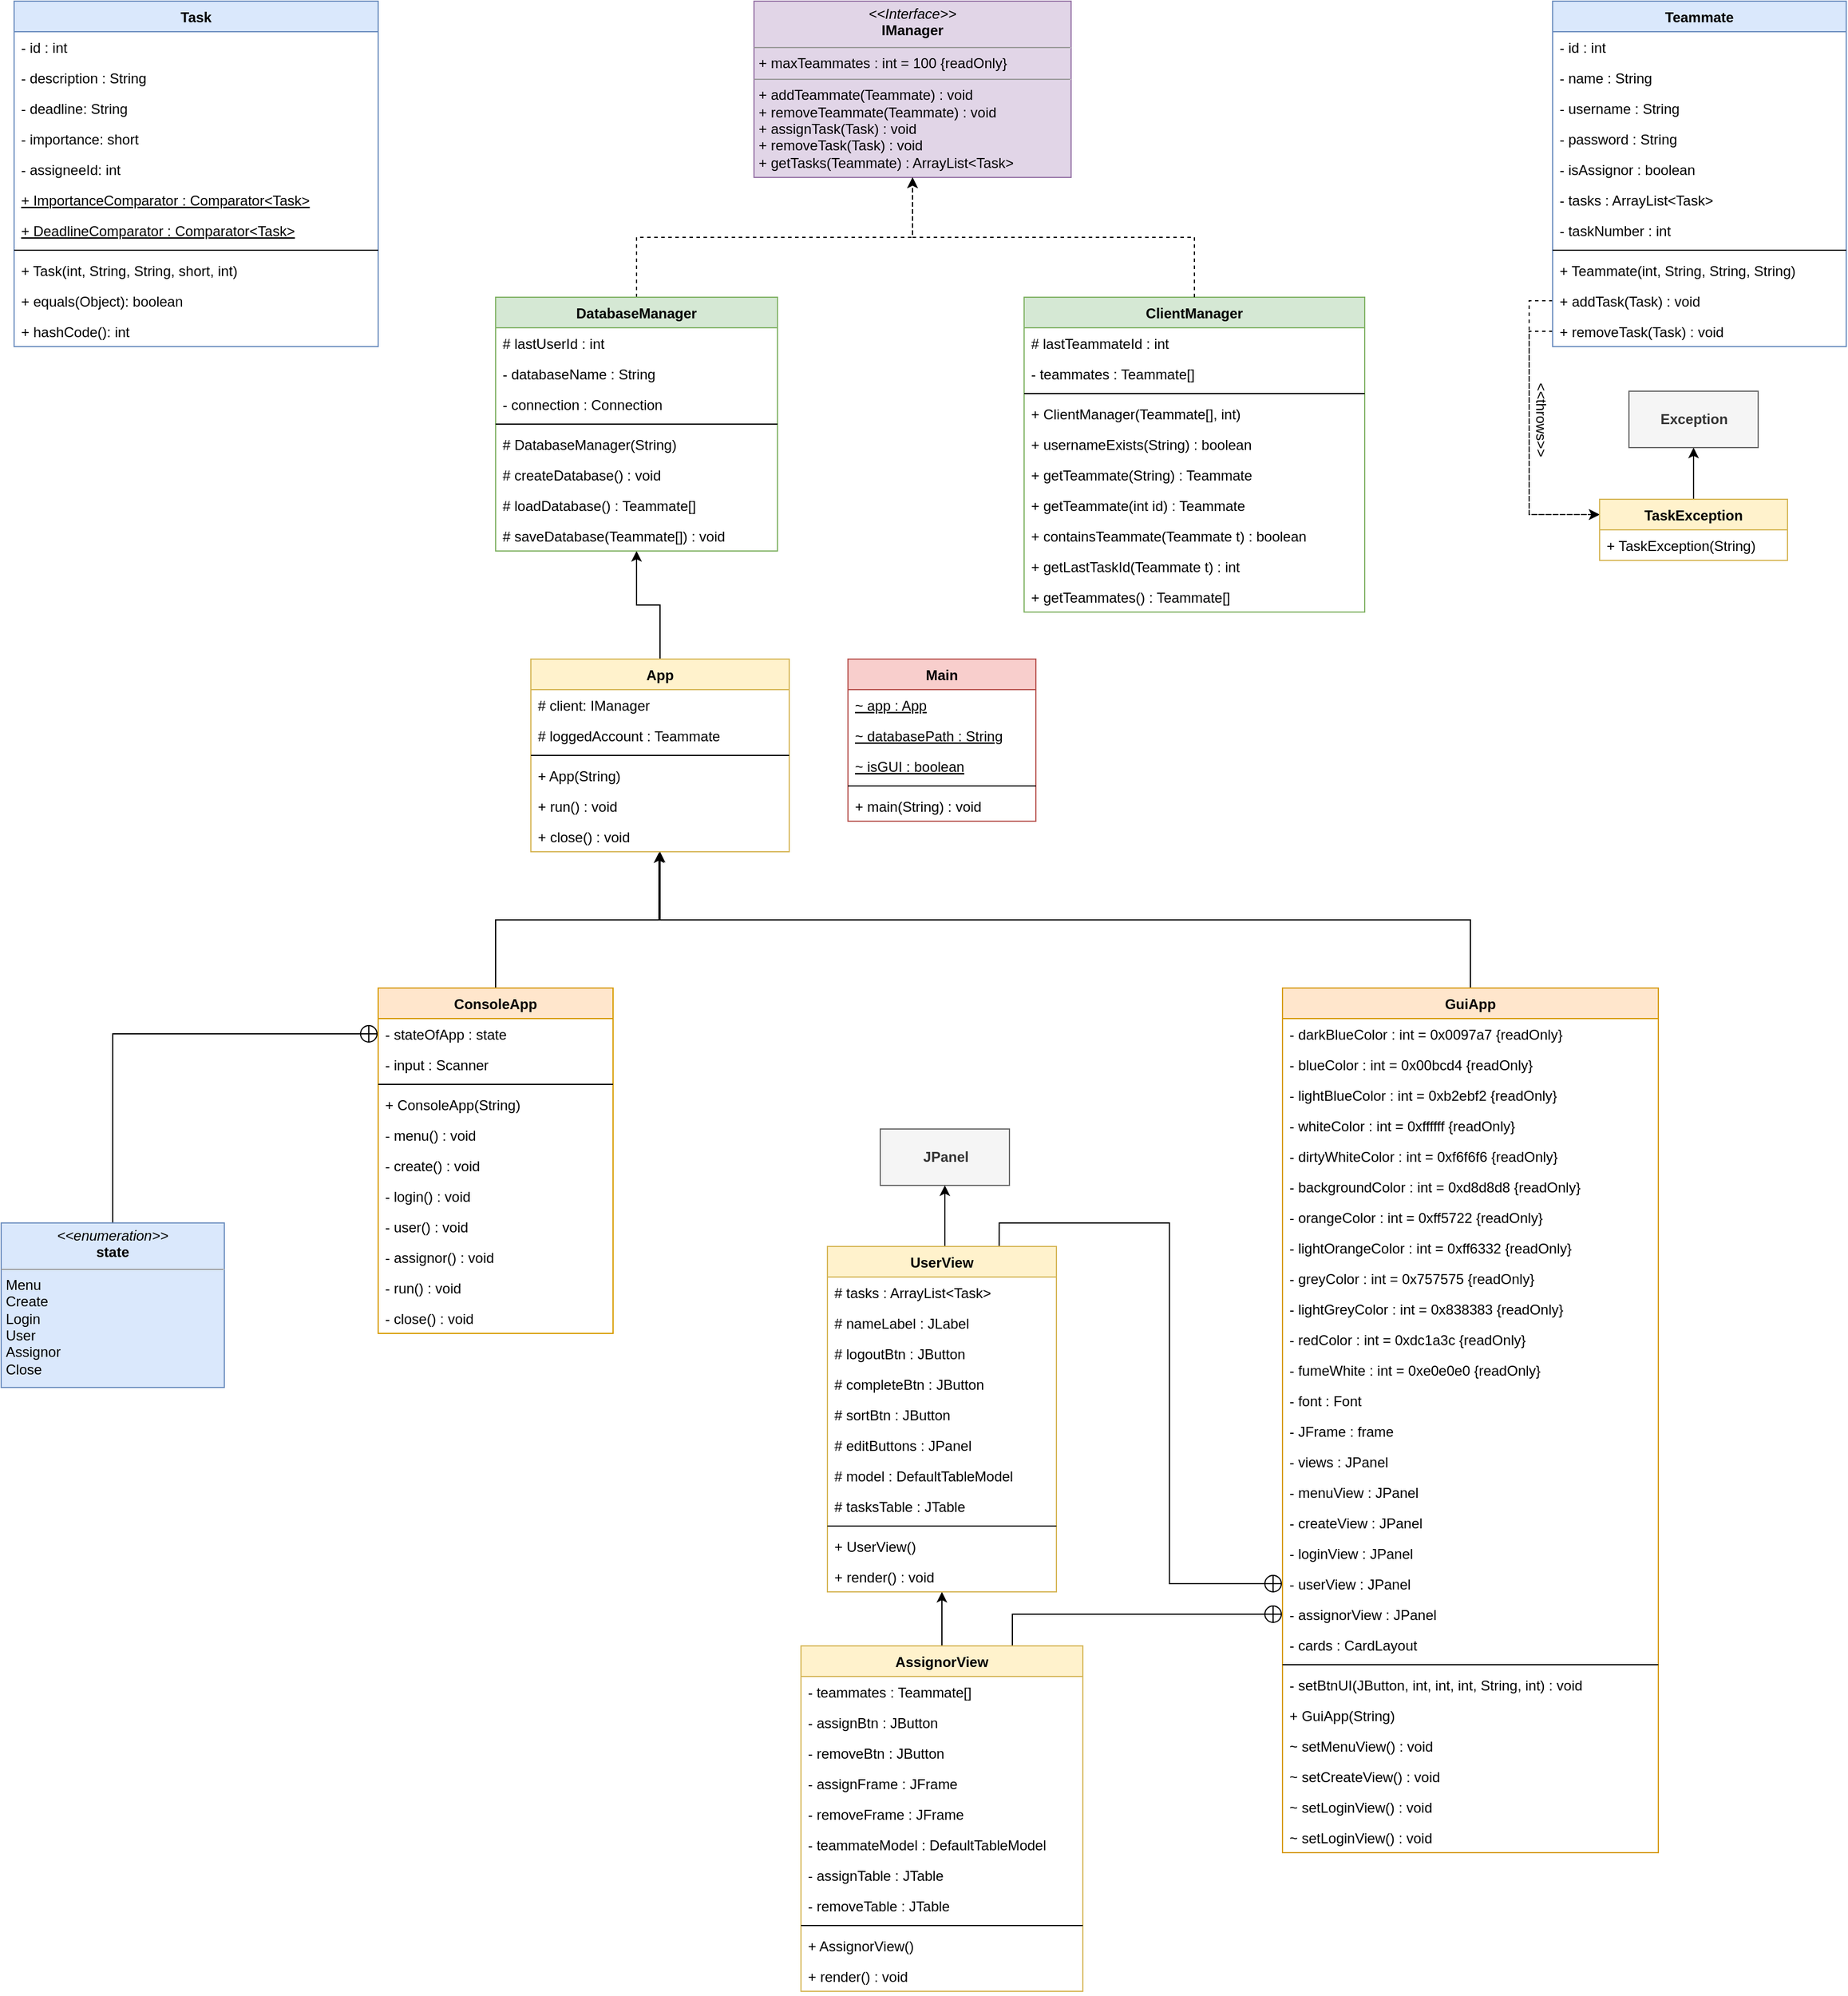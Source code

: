 <mxfile version="12.9.9" type="device"><diagram id="2FwTPaYpA3Mw_fSEQ06C" name="Page-1"><mxGraphModel dx="2031" dy="1213" grid="1" gridSize="10" guides="1" tooltips="1" connect="1" arrows="1" fold="1" page="1" pageScale="1" pageWidth="850" pageHeight="1100" math="0" shadow="0"><root><mxCell id="0"/><mxCell id="1" parent="0"/><mxCell id="dcIXRGa_Nee-SRkDiYwL-48" value="&lt;b&gt;Exception&lt;/b&gt;" style="html=1;fillColor=#f5f5f5;strokeColor=#666666;fontColor=#333333;" vertex="1" parent="1"><mxGeometry x="1425" y="372" width="110" height="48" as="geometry"/></mxCell><mxCell id="dcIXRGa_Nee-SRkDiYwL-108" style="edgeStyle=orthogonalEdgeStyle;rounded=0;orthogonalLoop=1;jettySize=auto;html=1;entryX=0.5;entryY=1;entryDx=0;entryDy=0;" edge="1" parent="1" source="dcIXRGa_Nee-SRkDiYwL-40" target="dcIXRGa_Nee-SRkDiYwL-48"><mxGeometry relative="1" as="geometry"/></mxCell><mxCell id="dcIXRGa_Nee-SRkDiYwL-52" style="edgeStyle=orthogonalEdgeStyle;rounded=0;orthogonalLoop=1;jettySize=auto;html=1;entryX=0;entryY=0.25;entryDx=0;entryDy=0;dashed=1;" edge="1" parent="1" source="dcIXRGa_Nee-SRkDiYwL-24" target="dcIXRGa_Nee-SRkDiYwL-40"><mxGeometry relative="1" as="geometry"/></mxCell><mxCell id="dcIXRGa_Nee-SRkDiYwL-54" style="edgeStyle=orthogonalEdgeStyle;rounded=0;orthogonalLoop=1;jettySize=auto;html=1;entryX=0;entryY=0.25;entryDx=0;entryDy=0;dashed=1;" edge="1" parent="1" source="dcIXRGa_Nee-SRkDiYwL-33" target="dcIXRGa_Nee-SRkDiYwL-40"><mxGeometry relative="1" as="geometry"/></mxCell><mxCell id="dcIXRGa_Nee-SRkDiYwL-55" value="&amp;lt;&amp;lt;throws&amp;gt;&amp;gt;" style="text;html=1;align=center;verticalAlign=middle;resizable=0;points=[];autosize=1;direction=east;rotation=90;" vertex="1" parent="1"><mxGeometry x="1300" y="386" width="100" height="20" as="geometry"/></mxCell><mxCell id="dcIXRGa_Nee-SRkDiYwL-231" style="edgeStyle=orthogonalEdgeStyle;rounded=0;orthogonalLoop=1;jettySize=auto;html=1;exitX=0.5;exitY=0;exitDx=0;exitDy=0;startArrow=none;startFill=0;endArrow=classic;endFill=1;" edge="1" parent="1" source="dcIXRGa_Nee-SRkDiYwL-117" target="dcIXRGa_Nee-SRkDiYwL-104"><mxGeometry relative="1" as="geometry"/></mxCell><mxCell id="dcIXRGa_Nee-SRkDiYwL-1" value="Task&#10;" style="swimlane;fontStyle=1;align=center;verticalAlign=top;childLayout=stackLayout;horizontal=1;startSize=26;horizontalStack=0;resizeParent=1;resizeParentMax=0;resizeLast=0;collapsible=1;marginBottom=0;fillColor=#dae8fc;strokeColor=#6c8ebf;" vertex="1" parent="1"><mxGeometry x="50" y="40" width="310" height="294" as="geometry"><mxRectangle x="270" y="430" width="60" height="26" as="alternateBounds"/></mxGeometry></mxCell><mxCell id="dcIXRGa_Nee-SRkDiYwL-2" value="- id : int" style="text;strokeColor=none;fillColor=none;align=left;verticalAlign=top;spacingLeft=4;spacingRight=4;overflow=hidden;rotatable=0;points=[[0,0.5],[1,0.5]];portConstraint=eastwest;" vertex="1" parent="dcIXRGa_Nee-SRkDiYwL-1"><mxGeometry y="26" width="310" height="26" as="geometry"/></mxCell><mxCell id="dcIXRGa_Nee-SRkDiYwL-9" value="- description : String" style="text;strokeColor=none;fillColor=none;align=left;verticalAlign=top;spacingLeft=4;spacingRight=4;overflow=hidden;rotatable=0;points=[[0,0.5],[1,0.5]];portConstraint=eastwest;" vertex="1" parent="dcIXRGa_Nee-SRkDiYwL-1"><mxGeometry y="52" width="310" height="26" as="geometry"/></mxCell><mxCell id="dcIXRGa_Nee-SRkDiYwL-10" value="- deadline: String" style="text;strokeColor=none;fillColor=none;align=left;verticalAlign=top;spacingLeft=4;spacingRight=4;overflow=hidden;rotatable=0;points=[[0,0.5],[1,0.5]];portConstraint=eastwest;" vertex="1" parent="dcIXRGa_Nee-SRkDiYwL-1"><mxGeometry y="78" width="310" height="26" as="geometry"/></mxCell><mxCell id="dcIXRGa_Nee-SRkDiYwL-11" value="- importance: short" style="text;strokeColor=none;fillColor=none;align=left;verticalAlign=top;spacingLeft=4;spacingRight=4;overflow=hidden;rotatable=0;points=[[0,0.5],[1,0.5]];portConstraint=eastwest;" vertex="1" parent="dcIXRGa_Nee-SRkDiYwL-1"><mxGeometry y="104" width="310" height="26" as="geometry"/></mxCell><mxCell id="dcIXRGa_Nee-SRkDiYwL-12" value="- assigneeId: int" style="text;strokeColor=none;fillColor=none;align=left;verticalAlign=top;spacingLeft=4;spacingRight=4;overflow=hidden;rotatable=0;points=[[0,0.5],[1,0.5]];portConstraint=eastwest;" vertex="1" parent="dcIXRGa_Nee-SRkDiYwL-1"><mxGeometry y="130" width="310" height="26" as="geometry"/></mxCell><mxCell id="dcIXRGa_Nee-SRkDiYwL-16" value="+ ImportanceComparator : Comparator&lt;Task&gt;" style="text;strokeColor=none;fillColor=none;align=left;verticalAlign=top;spacingLeft=4;spacingRight=4;overflow=hidden;rotatable=0;points=[[0,0.5],[1,0.5]];portConstraint=eastwest;fontStyle=4" vertex="1" parent="dcIXRGa_Nee-SRkDiYwL-1"><mxGeometry y="156" width="310" height="26" as="geometry"/></mxCell><mxCell id="dcIXRGa_Nee-SRkDiYwL-15" value="+ DeadlineComparator : Comparator&lt;Task&gt;" style="text;strokeColor=none;fillColor=none;align=left;verticalAlign=top;spacingLeft=4;spacingRight=4;overflow=hidden;rotatable=0;points=[[0,0.5],[1,0.5]];portConstraint=eastwest;fontStyle=4" vertex="1" parent="dcIXRGa_Nee-SRkDiYwL-1"><mxGeometry y="182" width="310" height="26" as="geometry"/></mxCell><mxCell id="dcIXRGa_Nee-SRkDiYwL-3" value="" style="line;strokeWidth=1;fillColor=none;align=left;verticalAlign=middle;spacingTop=-1;spacingLeft=3;spacingRight=3;rotatable=0;labelPosition=right;points=[];portConstraint=eastwest;" vertex="1" parent="dcIXRGa_Nee-SRkDiYwL-1"><mxGeometry y="208" width="310" height="8" as="geometry"/></mxCell><mxCell id="dcIXRGa_Nee-SRkDiYwL-47" value="+ Task(int, String, String, short, int)" style="text;strokeColor=none;fillColor=none;align=left;verticalAlign=top;spacingLeft=4;spacingRight=4;overflow=hidden;rotatable=0;points=[[0,0.5],[1,0.5]];portConstraint=eastwest;" vertex="1" parent="dcIXRGa_Nee-SRkDiYwL-1"><mxGeometry y="216" width="310" height="26" as="geometry"/></mxCell><mxCell id="dcIXRGa_Nee-SRkDiYwL-13" value="+ equals(Object): boolean " style="text;strokeColor=none;fillColor=none;align=left;verticalAlign=top;spacingLeft=4;spacingRight=4;overflow=hidden;rotatable=0;points=[[0,0.5],[1,0.5]];portConstraint=eastwest;" vertex="1" parent="dcIXRGa_Nee-SRkDiYwL-1"><mxGeometry y="242" width="310" height="26" as="geometry"/></mxCell><mxCell id="dcIXRGa_Nee-SRkDiYwL-4" value="+ hashCode(): int" style="text;strokeColor=none;fillColor=none;align=left;verticalAlign=top;spacingLeft=4;spacingRight=4;overflow=hidden;rotatable=0;points=[[0,0.5],[1,0.5]];portConstraint=eastwest;" vertex="1" parent="dcIXRGa_Nee-SRkDiYwL-1"><mxGeometry y="268" width="310" height="26" as="geometry"/></mxCell><mxCell id="dcIXRGa_Nee-SRkDiYwL-131" value="&lt;p style=&quot;margin: 0px ; margin-top: 4px ; text-align: center&quot;&gt;&lt;i&gt;&amp;lt;&amp;lt;Interface&amp;gt;&amp;gt;&lt;/i&gt;&lt;br style=&quot;padding: 0px ; margin: 0px ; font-weight: 700&quot;&gt;&lt;span style=&quot;font-weight: 700&quot;&gt;IManager&lt;/span&gt;&lt;br&gt;&lt;/p&gt;&lt;hr size=&quot;1&quot;&gt;&lt;p style=&quot;margin: 0px ; margin-left: 4px&quot;&gt;+ maxTeammates : int = 100 {readOnly}&lt;br&gt;&lt;/p&gt;&lt;hr size=&quot;1&quot;&gt;&lt;p style=&quot;margin: 0px 0px 0px 4px&quot;&gt;+ addTeammate(Teammate) : void&lt;br&gt;+ removeTeammate(Teammate) : void&lt;br&gt;&lt;/p&gt;&lt;p style=&quot;margin: 0px 0px 0px 4px&quot;&gt;+ assignTask(Task) : void&lt;br&gt;&lt;/p&gt;&lt;p style=&quot;margin: 0px 0px 0px 4px&quot;&gt;+ removeTask(Task) : void&lt;br&gt;&lt;/p&gt;&lt;p style=&quot;margin: 0px 0px 0px 4px&quot;&gt;+ getTasks(Teammate) : ArrayList&amp;lt;Task&amp;gt;&lt;/p&gt;" style="verticalAlign=top;align=left;overflow=fill;fontSize=12;fontFamily=Helvetica;html=1;fillColor=#e1d5e7;strokeColor=#9673a6;" vertex="1" parent="1"><mxGeometry x="680" y="40" width="270" height="150" as="geometry"/></mxCell><mxCell id="dcIXRGa_Nee-SRkDiYwL-224" style="edgeStyle=orthogonalEdgeStyle;rounded=0;orthogonalLoop=1;jettySize=auto;html=1;startArrow=none;startFill=0;endArrow=circlePlus;endFill=0;" edge="1" parent="1" source="dcIXRGa_Nee-SRkDiYwL-146" target="dcIXRGa_Nee-SRkDiYwL-127"><mxGeometry relative="1" as="geometry"/></mxCell><mxCell id="dcIXRGa_Nee-SRkDiYwL-146" value="&lt;p style=&quot;margin: 0px ; margin-top: 4px ; text-align: center&quot;&gt;&lt;i&gt;&amp;lt;&amp;lt;enumeration&amp;gt;&amp;gt;&lt;/i&gt;&lt;br&gt;&lt;b&gt;state&lt;/b&gt;&lt;/p&gt;&lt;hr size=&quot;1&quot;&gt;&lt;p style=&quot;margin: 0px ; margin-left: 4px&quot;&gt;&lt;span&gt;Menu&lt;/span&gt;&lt;br&gt;&lt;/p&gt;&lt;p style=&quot;margin: 0px ; margin-left: 4px&quot;&gt;&lt;span&gt;&#9;&#9;&lt;/span&gt;Create&lt;/p&gt;&lt;p style=&quot;margin: 0px ; margin-left: 4px&quot;&gt;&lt;span&gt;&#9;&#9;&lt;/span&gt;Login&lt;/p&gt;&lt;p style=&quot;margin: 0px ; margin-left: 4px&quot;&gt;&lt;span&gt;&#9;&#9;&lt;/span&gt;User&lt;/p&gt;&lt;p style=&quot;margin: 0px ; margin-left: 4px&quot;&gt;&lt;span&gt;&#9;&#9;&lt;/span&gt;Assignor&lt;/p&gt;&lt;p style=&quot;margin: 0px ; margin-left: 4px&quot;&gt;&lt;span&gt;&#9;&#9;&lt;/span&gt;Close&lt;/p&gt;" style="verticalAlign=top;align=left;overflow=fill;fontSize=12;fontFamily=Helvetica;html=1;fillColor=#dae8fc;strokeColor=#6c8ebf;" vertex="1" parent="1"><mxGeometry x="39" y="1080" width="190" height="140" as="geometry"/></mxCell><mxCell id="dcIXRGa_Nee-SRkDiYwL-82" value="ClientManager" style="swimlane;fontStyle=1;align=center;verticalAlign=top;childLayout=stackLayout;horizontal=1;startSize=26;horizontalStack=0;resizeParent=1;resizeParentMax=0;resizeLast=0;collapsible=1;marginBottom=0;fillColor=#d5e8d4;strokeColor=#82b366;" vertex="1" parent="1"><mxGeometry x="910" y="292" width="290" height="268" as="geometry"/></mxCell><mxCell id="dcIXRGa_Nee-SRkDiYwL-86" value="# lastTeammateId : int" style="text;strokeColor=none;fillColor=none;align=left;verticalAlign=top;spacingLeft=4;spacingRight=4;overflow=hidden;rotatable=0;points=[[0,0.5],[1,0.5]];portConstraint=eastwest;" vertex="1" parent="dcIXRGa_Nee-SRkDiYwL-82"><mxGeometry y="26" width="290" height="26" as="geometry"/></mxCell><mxCell id="dcIXRGa_Nee-SRkDiYwL-87" value="- teammates : Teammate[]" style="text;strokeColor=none;fillColor=none;align=left;verticalAlign=top;spacingLeft=4;spacingRight=4;overflow=hidden;rotatable=0;points=[[0,0.5],[1,0.5]];portConstraint=eastwest;" vertex="1" parent="dcIXRGa_Nee-SRkDiYwL-82"><mxGeometry y="52" width="290" height="26" as="geometry"/></mxCell><mxCell id="dcIXRGa_Nee-SRkDiYwL-84" value="" style="line;strokeWidth=1;fillColor=none;align=left;verticalAlign=middle;spacingTop=-1;spacingLeft=3;spacingRight=3;rotatable=0;labelPosition=right;points=[];portConstraint=eastwest;" vertex="1" parent="dcIXRGa_Nee-SRkDiYwL-82"><mxGeometry y="78" width="290" height="8" as="geometry"/></mxCell><mxCell id="dcIXRGa_Nee-SRkDiYwL-85" value="+ ClientManager(Teammate[], int)" style="text;strokeColor=none;fillColor=none;align=left;verticalAlign=top;spacingLeft=4;spacingRight=4;overflow=hidden;rotatable=0;points=[[0,0.5],[1,0.5]];portConstraint=eastwest;" vertex="1" parent="dcIXRGa_Nee-SRkDiYwL-82"><mxGeometry y="86" width="290" height="26" as="geometry"/></mxCell><mxCell id="dcIXRGa_Nee-SRkDiYwL-92" value="+ usernameExists(String) : boolean" style="text;strokeColor=none;fillColor=none;align=left;verticalAlign=top;spacingLeft=4;spacingRight=4;overflow=hidden;rotatable=0;points=[[0,0.5],[1,0.5]];portConstraint=eastwest;" vertex="1" parent="dcIXRGa_Nee-SRkDiYwL-82"><mxGeometry y="112" width="290" height="26" as="geometry"/></mxCell><mxCell id="dcIXRGa_Nee-SRkDiYwL-93" value="+ getTeammate(String) : Teammate" style="text;strokeColor=none;fillColor=none;align=left;verticalAlign=top;spacingLeft=4;spacingRight=4;overflow=hidden;rotatable=0;points=[[0,0.5],[1,0.5]];portConstraint=eastwest;" vertex="1" parent="dcIXRGa_Nee-SRkDiYwL-82"><mxGeometry y="138" width="290" height="26" as="geometry"/></mxCell><mxCell id="dcIXRGa_Nee-SRkDiYwL-96" value="+ getTeammate(int id) : Teammate" style="text;strokeColor=none;fillColor=none;align=left;verticalAlign=top;spacingLeft=4;spacingRight=4;overflow=hidden;rotatable=0;points=[[0,0.5],[1,0.5]];portConstraint=eastwest;" vertex="1" parent="dcIXRGa_Nee-SRkDiYwL-82"><mxGeometry y="164" width="290" height="26" as="geometry"/></mxCell><mxCell id="dcIXRGa_Nee-SRkDiYwL-98" value="+ containsTeammate(Teammate t) : boolean" style="text;strokeColor=none;fillColor=none;align=left;verticalAlign=top;spacingLeft=4;spacingRight=4;overflow=hidden;rotatable=0;points=[[0,0.5],[1,0.5]];portConstraint=eastwest;" vertex="1" parent="dcIXRGa_Nee-SRkDiYwL-82"><mxGeometry y="190" width="290" height="26" as="geometry"/></mxCell><mxCell id="dcIXRGa_Nee-SRkDiYwL-100" value="+ getLastTaskId(Teammate t) : int" style="text;strokeColor=none;fillColor=none;align=left;verticalAlign=top;spacingLeft=4;spacingRight=4;overflow=hidden;rotatable=0;points=[[0,0.5],[1,0.5]];portConstraint=eastwest;" vertex="1" parent="dcIXRGa_Nee-SRkDiYwL-82"><mxGeometry y="216" width="290" height="26" as="geometry"/></mxCell><mxCell id="dcIXRGa_Nee-SRkDiYwL-102" value="+ getTeammates() : Teammate[]" style="text;strokeColor=none;fillColor=none;align=left;verticalAlign=top;spacingLeft=4;spacingRight=4;overflow=hidden;rotatable=0;points=[[0,0.5],[1,0.5]];portConstraint=eastwest;" vertex="1" parent="dcIXRGa_Nee-SRkDiYwL-82"><mxGeometry y="242" width="290" height="26" as="geometry"/></mxCell><mxCell id="dcIXRGa_Nee-SRkDiYwL-200" value="&lt;b&gt;JPanel&lt;/b&gt;" style="html=1;fillColor=#f5f5f5;strokeColor=#666666;fontColor=#333333;" vertex="1" parent="1"><mxGeometry x="787.5" y="1000" width="110" height="48" as="geometry"/></mxCell><mxCell id="dcIXRGa_Nee-SRkDiYwL-203" style="edgeStyle=orthogonalEdgeStyle;rounded=0;orthogonalLoop=1;jettySize=auto;html=1;entryX=0.5;entryY=1;entryDx=0;entryDy=0;startArrow=none;startFill=0;endArrow=classic;endFill=1;" edge="1" parent="1" source="dcIXRGa_Nee-SRkDiYwL-188" target="dcIXRGa_Nee-SRkDiYwL-200"><mxGeometry relative="1" as="geometry"><Array as="points"><mxPoint x="842.5" y="1130"/><mxPoint x="842.5" y="1130"/></Array></mxGeometry></mxCell><mxCell id="dcIXRGa_Nee-SRkDiYwL-233" style="edgeStyle=orthogonalEdgeStyle;rounded=0;orthogonalLoop=1;jettySize=auto;html=1;dashed=1;startArrow=none;startFill=0;endArrow=classic;endFill=1;" edge="1" parent="1" source="dcIXRGa_Nee-SRkDiYwL-104" target="dcIXRGa_Nee-SRkDiYwL-131"><mxGeometry relative="1" as="geometry"/></mxCell><mxCell id="dcIXRGa_Nee-SRkDiYwL-232" style="edgeStyle=orthogonalEdgeStyle;rounded=0;orthogonalLoop=1;jettySize=auto;html=1;exitX=0.5;exitY=0;exitDx=0;exitDy=0;startArrow=none;startFill=0;endArrow=classic;endFill=1;dashed=1;" edge="1" parent="1" source="dcIXRGa_Nee-SRkDiYwL-82" target="dcIXRGa_Nee-SRkDiYwL-131"><mxGeometry relative="1" as="geometry"/></mxCell><mxCell id="dcIXRGa_Nee-SRkDiYwL-104" value="DatabaseManager" style="swimlane;fontStyle=1;align=center;verticalAlign=top;childLayout=stackLayout;horizontal=1;startSize=26;horizontalStack=0;resizeParent=1;resizeParentMax=0;resizeLast=0;collapsible=1;marginBottom=0;fillColor=#d5e8d4;strokeColor=#82b366;" vertex="1" parent="1"><mxGeometry x="460" y="292" width="240" height="216" as="geometry"/></mxCell><mxCell id="dcIXRGa_Nee-SRkDiYwL-112" value="# lastUserId : int" style="text;strokeColor=none;fillColor=none;align=left;verticalAlign=top;spacingLeft=4;spacingRight=4;overflow=hidden;rotatable=0;points=[[0,0.5],[1,0.5]];portConstraint=eastwest;" vertex="1" parent="dcIXRGa_Nee-SRkDiYwL-104"><mxGeometry y="26" width="240" height="26" as="geometry"/></mxCell><mxCell id="dcIXRGa_Nee-SRkDiYwL-105" value="- databaseName : String" style="text;strokeColor=none;fillColor=none;align=left;verticalAlign=top;spacingLeft=4;spacingRight=4;overflow=hidden;rotatable=0;points=[[0,0.5],[1,0.5]];portConstraint=eastwest;" vertex="1" parent="dcIXRGa_Nee-SRkDiYwL-104"><mxGeometry y="52" width="240" height="26" as="geometry"/></mxCell><mxCell id="dcIXRGa_Nee-SRkDiYwL-113" value="- connection : Connection" style="text;strokeColor=none;fillColor=none;align=left;verticalAlign=top;spacingLeft=4;spacingRight=4;overflow=hidden;rotatable=0;points=[[0,0.5],[1,0.5]];portConstraint=eastwest;" vertex="1" parent="dcIXRGa_Nee-SRkDiYwL-104"><mxGeometry y="78" width="240" height="26" as="geometry"/></mxCell><mxCell id="dcIXRGa_Nee-SRkDiYwL-106" value="" style="line;strokeWidth=1;fillColor=none;align=left;verticalAlign=middle;spacingTop=-1;spacingLeft=3;spacingRight=3;rotatable=0;labelPosition=right;points=[];portConstraint=eastwest;" vertex="1" parent="dcIXRGa_Nee-SRkDiYwL-104"><mxGeometry y="104" width="240" height="8" as="geometry"/></mxCell><mxCell id="dcIXRGa_Nee-SRkDiYwL-107" value="# DatabaseManager(String)" style="text;strokeColor=none;fillColor=none;align=left;verticalAlign=top;spacingLeft=4;spacingRight=4;overflow=hidden;rotatable=0;points=[[0,0.5],[1,0.5]];portConstraint=eastwest;" vertex="1" parent="dcIXRGa_Nee-SRkDiYwL-104"><mxGeometry y="112" width="240" height="26" as="geometry"/></mxCell><mxCell id="dcIXRGa_Nee-SRkDiYwL-114" value="# createDatabase() : void" style="text;strokeColor=none;fillColor=none;align=left;verticalAlign=top;spacingLeft=4;spacingRight=4;overflow=hidden;rotatable=0;points=[[0,0.5],[1,0.5]];portConstraint=eastwest;" vertex="1" parent="dcIXRGa_Nee-SRkDiYwL-104"><mxGeometry y="138" width="240" height="26" as="geometry"/></mxCell><mxCell id="dcIXRGa_Nee-SRkDiYwL-115" value="# loadDatabase() : Teammate[]" style="text;strokeColor=none;fillColor=none;align=left;verticalAlign=top;spacingLeft=4;spacingRight=4;overflow=hidden;rotatable=0;points=[[0,0.5],[1,0.5]];portConstraint=eastwest;" vertex="1" parent="dcIXRGa_Nee-SRkDiYwL-104"><mxGeometry y="164" width="240" height="26" as="geometry"/></mxCell><mxCell id="dcIXRGa_Nee-SRkDiYwL-116" value="# saveDatabase(Teammate[]) : void" style="text;strokeColor=none;fillColor=none;align=left;verticalAlign=top;spacingLeft=4;spacingRight=4;overflow=hidden;rotatable=0;points=[[0,0.5],[1,0.5]];portConstraint=eastwest;" vertex="1" parent="dcIXRGa_Nee-SRkDiYwL-104"><mxGeometry y="190" width="240" height="26" as="geometry"/></mxCell><mxCell id="dcIXRGa_Nee-SRkDiYwL-117" value="App" style="swimlane;fontStyle=1;align=center;verticalAlign=top;childLayout=stackLayout;horizontal=1;startSize=26;horizontalStack=0;resizeParent=1;resizeParentMax=0;resizeLast=0;collapsible=1;marginBottom=0;fillColor=#fff2cc;strokeColor=#d6b656;" vertex="1" parent="1"><mxGeometry x="490" y="600" width="220" height="164" as="geometry"/></mxCell><mxCell id="dcIXRGa_Nee-SRkDiYwL-163" value="# client: IManager" style="text;strokeColor=none;fillColor=none;align=left;verticalAlign=top;spacingLeft=4;spacingRight=4;overflow=hidden;rotatable=0;points=[[0,0.5],[1,0.5]];portConstraint=eastwest;" vertex="1" parent="dcIXRGa_Nee-SRkDiYwL-117"><mxGeometry y="26" width="220" height="26" as="geometry"/></mxCell><mxCell id="dcIXRGa_Nee-SRkDiYwL-118" value="# loggedAccount : Teammate" style="text;strokeColor=none;fillColor=none;align=left;verticalAlign=top;spacingLeft=4;spacingRight=4;overflow=hidden;rotatable=0;points=[[0,0.5],[1,0.5]];portConstraint=eastwest;" vertex="1" parent="dcIXRGa_Nee-SRkDiYwL-117"><mxGeometry y="52" width="220" height="26" as="geometry"/></mxCell><mxCell id="dcIXRGa_Nee-SRkDiYwL-119" value="" style="line;strokeWidth=1;fillColor=none;align=left;verticalAlign=middle;spacingTop=-1;spacingLeft=3;spacingRight=3;rotatable=0;labelPosition=right;points=[];portConstraint=eastwest;" vertex="1" parent="dcIXRGa_Nee-SRkDiYwL-117"><mxGeometry y="78" width="220" height="8" as="geometry"/></mxCell><mxCell id="dcIXRGa_Nee-SRkDiYwL-120" value="+ App(String)" style="text;strokeColor=none;fillColor=none;align=left;verticalAlign=top;spacingLeft=4;spacingRight=4;overflow=hidden;rotatable=0;points=[[0,0.5],[1,0.5]];portConstraint=eastwest;" vertex="1" parent="dcIXRGa_Nee-SRkDiYwL-117"><mxGeometry y="86" width="220" height="26" as="geometry"/></mxCell><mxCell id="dcIXRGa_Nee-SRkDiYwL-123" value="+ run() : void" style="text;strokeColor=none;fillColor=none;align=left;verticalAlign=top;spacingLeft=4;spacingRight=4;overflow=hidden;rotatable=0;points=[[0,0.5],[1,0.5]];portConstraint=eastwest;" vertex="1" parent="dcIXRGa_Nee-SRkDiYwL-117"><mxGeometry y="112" width="220" height="26" as="geometry"/></mxCell><mxCell id="dcIXRGa_Nee-SRkDiYwL-124" value="+ close() : void" style="text;strokeColor=none;fillColor=none;align=left;verticalAlign=top;spacingLeft=4;spacingRight=4;overflow=hidden;rotatable=0;points=[[0,0.5],[1,0.5]];portConstraint=eastwest;" vertex="1" parent="dcIXRGa_Nee-SRkDiYwL-117"><mxGeometry y="138" width="220" height="26" as="geometry"/></mxCell><mxCell id="dcIXRGa_Nee-SRkDiYwL-239" style="edgeStyle=orthogonalEdgeStyle;rounded=0;orthogonalLoop=1;jettySize=auto;html=1;entryX=0.496;entryY=1.019;entryDx=0;entryDy=0;entryPerimeter=0;startArrow=none;startFill=0;endArrow=classic;endFill=1;" edge="1" parent="1" source="dcIXRGa_Nee-SRkDiYwL-157" target="dcIXRGa_Nee-SRkDiYwL-124"><mxGeometry relative="1" as="geometry"/></mxCell><mxCell id="dcIXRGa_Nee-SRkDiYwL-157" value="GuiApp" style="swimlane;fontStyle=1;align=center;verticalAlign=top;childLayout=stackLayout;horizontal=1;startSize=26;horizontalStack=0;resizeParent=1;resizeParentMax=0;resizeLast=0;collapsible=1;marginBottom=0;fillColor=#ffe6cc;strokeColor=#d79b00;" vertex="1" parent="1"><mxGeometry x="1130" y="880" width="320" height="736" as="geometry"/></mxCell><mxCell id="dcIXRGa_Nee-SRkDiYwL-165" value="- darkBlueColor : int = 0x0097a7 {readOnly}" style="text;strokeColor=none;fillColor=none;align=left;verticalAlign=top;spacingLeft=4;spacingRight=4;overflow=hidden;rotatable=0;points=[[0,0.5],[1,0.5]];portConstraint=eastwest;" vertex="1" parent="dcIXRGa_Nee-SRkDiYwL-157"><mxGeometry y="26" width="320" height="26" as="geometry"/></mxCell><mxCell id="dcIXRGa_Nee-SRkDiYwL-170" value="- blueColor : int = 0x00bcd4 {readOnly}" style="text;strokeColor=none;fillColor=none;align=left;verticalAlign=top;spacingLeft=4;spacingRight=4;overflow=hidden;rotatable=0;points=[[0,0.5],[1,0.5]];portConstraint=eastwest;" vertex="1" parent="dcIXRGa_Nee-SRkDiYwL-157"><mxGeometry y="52" width="320" height="26" as="geometry"/></mxCell><mxCell id="dcIXRGa_Nee-SRkDiYwL-171" value="- lightBlueColor : int = 0xb2ebf2 {readOnly}" style="text;strokeColor=none;fillColor=none;align=left;verticalAlign=top;spacingLeft=4;spacingRight=4;overflow=hidden;rotatable=0;points=[[0,0.5],[1,0.5]];portConstraint=eastwest;" vertex="1" parent="dcIXRGa_Nee-SRkDiYwL-157"><mxGeometry y="78" width="320" height="26" as="geometry"/></mxCell><mxCell id="dcIXRGa_Nee-SRkDiYwL-172" value="- whiteColor : int = 0xffffff {readOnly}" style="text;strokeColor=none;fillColor=none;align=left;verticalAlign=top;spacingLeft=4;spacingRight=4;overflow=hidden;rotatable=0;points=[[0,0.5],[1,0.5]];portConstraint=eastwest;" vertex="1" parent="dcIXRGa_Nee-SRkDiYwL-157"><mxGeometry y="104" width="320" height="26" as="geometry"/></mxCell><mxCell id="dcIXRGa_Nee-SRkDiYwL-173" value="- dirtyWhiteColor : int = 0xf6f6f6 {readOnly}" style="text;strokeColor=none;fillColor=none;align=left;verticalAlign=top;spacingLeft=4;spacingRight=4;overflow=hidden;rotatable=0;points=[[0,0.5],[1,0.5]];portConstraint=eastwest;" vertex="1" parent="dcIXRGa_Nee-SRkDiYwL-157"><mxGeometry y="130" width="320" height="26" as="geometry"/></mxCell><mxCell id="dcIXRGa_Nee-SRkDiYwL-174" value="- backgroundColor : int = 0xd8d8d8 {readOnly}" style="text;strokeColor=none;fillColor=none;align=left;verticalAlign=top;spacingLeft=4;spacingRight=4;overflow=hidden;rotatable=0;points=[[0,0.5],[1,0.5]];portConstraint=eastwest;" vertex="1" parent="dcIXRGa_Nee-SRkDiYwL-157"><mxGeometry y="156" width="320" height="26" as="geometry"/></mxCell><mxCell id="dcIXRGa_Nee-SRkDiYwL-175" value="- orangeColor : int = 0xff5722 {readOnly}" style="text;strokeColor=none;fillColor=none;align=left;verticalAlign=top;spacingLeft=4;spacingRight=4;overflow=hidden;rotatable=0;points=[[0,0.5],[1,0.5]];portConstraint=eastwest;" vertex="1" parent="dcIXRGa_Nee-SRkDiYwL-157"><mxGeometry y="182" width="320" height="26" as="geometry"/></mxCell><mxCell id="dcIXRGa_Nee-SRkDiYwL-176" value="- lightOrangeColor : int = 0xff6332 {readOnly}" style="text;strokeColor=none;fillColor=none;align=left;verticalAlign=top;spacingLeft=4;spacingRight=4;overflow=hidden;rotatable=0;points=[[0,0.5],[1,0.5]];portConstraint=eastwest;" vertex="1" parent="dcIXRGa_Nee-SRkDiYwL-157"><mxGeometry y="208" width="320" height="26" as="geometry"/></mxCell><mxCell id="dcIXRGa_Nee-SRkDiYwL-177" value="- greyColor : int = 0x757575 {readOnly}" style="text;strokeColor=none;fillColor=none;align=left;verticalAlign=top;spacingLeft=4;spacingRight=4;overflow=hidden;rotatable=0;points=[[0,0.5],[1,0.5]];portConstraint=eastwest;" vertex="1" parent="dcIXRGa_Nee-SRkDiYwL-157"><mxGeometry y="234" width="320" height="26" as="geometry"/></mxCell><mxCell id="dcIXRGa_Nee-SRkDiYwL-179" value="- lightGreyColor : int = 0x838383 {readOnly}" style="text;strokeColor=none;fillColor=none;align=left;verticalAlign=top;spacingLeft=4;spacingRight=4;overflow=hidden;rotatable=0;points=[[0,0.5],[1,0.5]];portConstraint=eastwest;" vertex="1" parent="dcIXRGa_Nee-SRkDiYwL-157"><mxGeometry y="260" width="320" height="26" as="geometry"/></mxCell><mxCell id="dcIXRGa_Nee-SRkDiYwL-180" value="- redColor : int = 0xdc1a3c {readOnly}" style="text;strokeColor=none;fillColor=none;align=left;verticalAlign=top;spacingLeft=4;spacingRight=4;overflow=hidden;rotatable=0;points=[[0,0.5],[1,0.5]];portConstraint=eastwest;" vertex="1" parent="dcIXRGa_Nee-SRkDiYwL-157"><mxGeometry y="286" width="320" height="26" as="geometry"/></mxCell><mxCell id="dcIXRGa_Nee-SRkDiYwL-181" value="- fumeWhite : int = 0xe0e0e0 {readOnly}" style="text;strokeColor=none;fillColor=none;align=left;verticalAlign=top;spacingLeft=4;spacingRight=4;overflow=hidden;rotatable=0;points=[[0,0.5],[1,0.5]];portConstraint=eastwest;" vertex="1" parent="dcIXRGa_Nee-SRkDiYwL-157"><mxGeometry y="312" width="320" height="26" as="geometry"/></mxCell><mxCell id="dcIXRGa_Nee-SRkDiYwL-182" value="- font : Font" style="text;strokeColor=none;fillColor=none;align=left;verticalAlign=top;spacingLeft=4;spacingRight=4;overflow=hidden;rotatable=0;points=[[0,0.5],[1,0.5]];portConstraint=eastwest;" vertex="1" parent="dcIXRGa_Nee-SRkDiYwL-157"><mxGeometry y="338" width="320" height="26" as="geometry"/></mxCell><mxCell id="dcIXRGa_Nee-SRkDiYwL-183" value="- JFrame : frame" style="text;strokeColor=none;fillColor=none;align=left;verticalAlign=top;spacingLeft=4;spacingRight=4;overflow=hidden;rotatable=0;points=[[0,0.5],[1,0.5]];portConstraint=eastwest;" vertex="1" parent="dcIXRGa_Nee-SRkDiYwL-157"><mxGeometry y="364" width="320" height="26" as="geometry"/></mxCell><mxCell id="dcIXRGa_Nee-SRkDiYwL-184" value="- views : JPanel" style="text;strokeColor=none;fillColor=none;align=left;verticalAlign=top;spacingLeft=4;spacingRight=4;overflow=hidden;rotatable=0;points=[[0,0.5],[1,0.5]];portConstraint=eastwest;" vertex="1" parent="dcIXRGa_Nee-SRkDiYwL-157"><mxGeometry y="390" width="320" height="26" as="geometry"/></mxCell><mxCell id="dcIXRGa_Nee-SRkDiYwL-185" value="- menuView : JPanel" style="text;strokeColor=none;fillColor=none;align=left;verticalAlign=top;spacingLeft=4;spacingRight=4;overflow=hidden;rotatable=0;points=[[0,0.5],[1,0.5]];portConstraint=eastwest;" vertex="1" parent="dcIXRGa_Nee-SRkDiYwL-157"><mxGeometry y="416" width="320" height="26" as="geometry"/></mxCell><mxCell id="dcIXRGa_Nee-SRkDiYwL-186" value="- createView : JPanel" style="text;strokeColor=none;fillColor=none;align=left;verticalAlign=top;spacingLeft=4;spacingRight=4;overflow=hidden;rotatable=0;points=[[0,0.5],[1,0.5]];portConstraint=eastwest;" vertex="1" parent="dcIXRGa_Nee-SRkDiYwL-157"><mxGeometry y="442" width="320" height="26" as="geometry"/></mxCell><mxCell id="dcIXRGa_Nee-SRkDiYwL-187" value="- loginView : JPanel" style="text;strokeColor=none;fillColor=none;align=left;verticalAlign=top;spacingLeft=4;spacingRight=4;overflow=hidden;rotatable=0;points=[[0,0.5],[1,0.5]];portConstraint=eastwest;" vertex="1" parent="dcIXRGa_Nee-SRkDiYwL-157"><mxGeometry y="468" width="320" height="26" as="geometry"/></mxCell><mxCell id="dcIXRGa_Nee-SRkDiYwL-196" value="- userView : JPanel" style="text;strokeColor=none;fillColor=none;align=left;verticalAlign=top;spacingLeft=4;spacingRight=4;overflow=hidden;rotatable=0;points=[[0,0.5],[1,0.5]];portConstraint=eastwest;" vertex="1" parent="dcIXRGa_Nee-SRkDiYwL-157"><mxGeometry y="494" width="320" height="26" as="geometry"/></mxCell><mxCell id="dcIXRGa_Nee-SRkDiYwL-197" value="- assignorView : JPanel" style="text;strokeColor=none;fillColor=none;align=left;verticalAlign=top;spacingLeft=4;spacingRight=4;overflow=hidden;rotatable=0;points=[[0,0.5],[1,0.5]];portConstraint=eastwest;" vertex="1" parent="dcIXRGa_Nee-SRkDiYwL-157"><mxGeometry y="520" width="320" height="26" as="geometry"/></mxCell><mxCell id="dcIXRGa_Nee-SRkDiYwL-198" value="- cards : CardLayout" style="text;strokeColor=none;fillColor=none;align=left;verticalAlign=top;spacingLeft=4;spacingRight=4;overflow=hidden;rotatable=0;points=[[0,0.5],[1,0.5]];portConstraint=eastwest;" vertex="1" parent="dcIXRGa_Nee-SRkDiYwL-157"><mxGeometry y="546" width="320" height="26" as="geometry"/></mxCell><mxCell id="dcIXRGa_Nee-SRkDiYwL-159" value="" style="line;strokeWidth=1;fillColor=none;align=left;verticalAlign=middle;spacingTop=-1;spacingLeft=3;spacingRight=3;rotatable=0;labelPosition=right;points=[];portConstraint=eastwest;" vertex="1" parent="dcIXRGa_Nee-SRkDiYwL-157"><mxGeometry y="572" width="320" height="8" as="geometry"/></mxCell><mxCell id="dcIXRGa_Nee-SRkDiYwL-160" value="- setBtnUI(JButton, int, int, int, String, int) : void" style="text;strokeColor=none;fillColor=none;align=left;verticalAlign=top;spacingLeft=4;spacingRight=4;overflow=hidden;rotatable=0;points=[[0,0.5],[1,0.5]];portConstraint=eastwest;" vertex="1" parent="dcIXRGa_Nee-SRkDiYwL-157"><mxGeometry y="580" width="320" height="26" as="geometry"/></mxCell><mxCell id="dcIXRGa_Nee-SRkDiYwL-225" value="+ GuiApp(String)" style="text;strokeColor=none;fillColor=none;align=left;verticalAlign=top;spacingLeft=4;spacingRight=4;overflow=hidden;rotatable=0;points=[[0,0.5],[1,0.5]];portConstraint=eastwest;" vertex="1" parent="dcIXRGa_Nee-SRkDiYwL-157"><mxGeometry y="606" width="320" height="26" as="geometry"/></mxCell><mxCell id="dcIXRGa_Nee-SRkDiYwL-226" value="~ setMenuView() : void" style="text;strokeColor=none;fillColor=none;align=left;verticalAlign=top;spacingLeft=4;spacingRight=4;overflow=hidden;rotatable=0;points=[[0,0.5],[1,0.5]];portConstraint=eastwest;" vertex="1" parent="dcIXRGa_Nee-SRkDiYwL-157"><mxGeometry y="632" width="320" height="26" as="geometry"/></mxCell><mxCell id="dcIXRGa_Nee-SRkDiYwL-227" value="~ setCreateView() : void" style="text;strokeColor=none;fillColor=none;align=left;verticalAlign=top;spacingLeft=4;spacingRight=4;overflow=hidden;rotatable=0;points=[[0,0.5],[1,0.5]];portConstraint=eastwest;" vertex="1" parent="dcIXRGa_Nee-SRkDiYwL-157"><mxGeometry y="658" width="320" height="26" as="geometry"/></mxCell><mxCell id="dcIXRGa_Nee-SRkDiYwL-228" value="~ setLoginView() : void" style="text;strokeColor=none;fillColor=none;align=left;verticalAlign=top;spacingLeft=4;spacingRight=4;overflow=hidden;rotatable=0;points=[[0,0.5],[1,0.5]];portConstraint=eastwest;" vertex="1" parent="dcIXRGa_Nee-SRkDiYwL-157"><mxGeometry y="684" width="320" height="26" as="geometry"/></mxCell><mxCell id="dcIXRGa_Nee-SRkDiYwL-229" value="~ setLoginView() : void" style="text;strokeColor=none;fillColor=none;align=left;verticalAlign=top;spacingLeft=4;spacingRight=4;overflow=hidden;rotatable=0;points=[[0,0.5],[1,0.5]];portConstraint=eastwest;" vertex="1" parent="dcIXRGa_Nee-SRkDiYwL-157"><mxGeometry y="710" width="320" height="26" as="geometry"/></mxCell><mxCell id="dcIXRGa_Nee-SRkDiYwL-237" style="edgeStyle=orthogonalEdgeStyle;rounded=0;orthogonalLoop=1;jettySize=auto;html=1;startArrow=none;startFill=0;endArrow=classic;endFill=1;" edge="1" parent="1" source="dcIXRGa_Nee-SRkDiYwL-126" target="dcIXRGa_Nee-SRkDiYwL-117"><mxGeometry relative="1" as="geometry"/></mxCell><mxCell id="dcIXRGa_Nee-SRkDiYwL-126" value="ConsoleApp" style="swimlane;fontStyle=1;align=center;verticalAlign=top;childLayout=stackLayout;horizontal=1;startSize=26;horizontalStack=0;resizeParent=1;resizeParentMax=0;resizeLast=0;collapsible=1;marginBottom=0;fillColor=#ffe6cc;strokeColor=#d79b00;" vertex="1" parent="1"><mxGeometry x="360" y="880" width="200" height="294" as="geometry"/></mxCell><mxCell id="dcIXRGa_Nee-SRkDiYwL-127" value="- stateOfApp : state" style="text;strokeColor=none;fillColor=none;align=left;verticalAlign=top;spacingLeft=4;spacingRight=4;overflow=hidden;rotatable=0;points=[[0,0.5],[1,0.5]];portConstraint=eastwest;" vertex="1" parent="dcIXRGa_Nee-SRkDiYwL-126"><mxGeometry y="26" width="200" height="26" as="geometry"/></mxCell><mxCell id="dcIXRGa_Nee-SRkDiYwL-149" value="- input : Scanner" style="text;strokeColor=none;fillColor=none;align=left;verticalAlign=top;spacingLeft=4;spacingRight=4;overflow=hidden;rotatable=0;points=[[0,0.5],[1,0.5]];portConstraint=eastwest;" vertex="1" parent="dcIXRGa_Nee-SRkDiYwL-126"><mxGeometry y="52" width="200" height="26" as="geometry"/></mxCell><mxCell id="dcIXRGa_Nee-SRkDiYwL-128" value="" style="line;strokeWidth=1;fillColor=none;align=left;verticalAlign=middle;spacingTop=-1;spacingLeft=3;spacingRight=3;rotatable=0;labelPosition=right;points=[];portConstraint=eastwest;" vertex="1" parent="dcIXRGa_Nee-SRkDiYwL-126"><mxGeometry y="78" width="200" height="8" as="geometry"/></mxCell><mxCell id="dcIXRGa_Nee-SRkDiYwL-129" value="+ ConsoleApp(String)" style="text;strokeColor=none;fillColor=none;align=left;verticalAlign=top;spacingLeft=4;spacingRight=4;overflow=hidden;rotatable=0;points=[[0,0.5],[1,0.5]];portConstraint=eastwest;" vertex="1" parent="dcIXRGa_Nee-SRkDiYwL-126"><mxGeometry y="86" width="200" height="26" as="geometry"/></mxCell><mxCell id="dcIXRGa_Nee-SRkDiYwL-150" value="- menu() : void" style="text;strokeColor=none;fillColor=none;align=left;verticalAlign=top;spacingLeft=4;spacingRight=4;overflow=hidden;rotatable=0;points=[[0,0.5],[1,0.5]];portConstraint=eastwest;" vertex="1" parent="dcIXRGa_Nee-SRkDiYwL-126"><mxGeometry y="112" width="200" height="26" as="geometry"/></mxCell><mxCell id="dcIXRGa_Nee-SRkDiYwL-151" value="- create() : void" style="text;strokeColor=none;fillColor=none;align=left;verticalAlign=top;spacingLeft=4;spacingRight=4;overflow=hidden;rotatable=0;points=[[0,0.5],[1,0.5]];portConstraint=eastwest;" vertex="1" parent="dcIXRGa_Nee-SRkDiYwL-126"><mxGeometry y="138" width="200" height="26" as="geometry"/></mxCell><mxCell id="dcIXRGa_Nee-SRkDiYwL-152" value="- login() : void" style="text;strokeColor=none;fillColor=none;align=left;verticalAlign=top;spacingLeft=4;spacingRight=4;overflow=hidden;rotatable=0;points=[[0,0.5],[1,0.5]];portConstraint=eastwest;" vertex="1" parent="dcIXRGa_Nee-SRkDiYwL-126"><mxGeometry y="164" width="200" height="26" as="geometry"/></mxCell><mxCell id="dcIXRGa_Nee-SRkDiYwL-153" value="- user() : void" style="text;strokeColor=none;fillColor=none;align=left;verticalAlign=top;spacingLeft=4;spacingRight=4;overflow=hidden;rotatable=0;points=[[0,0.5],[1,0.5]];portConstraint=eastwest;" vertex="1" parent="dcIXRGa_Nee-SRkDiYwL-126"><mxGeometry y="190" width="200" height="26" as="geometry"/></mxCell><mxCell id="dcIXRGa_Nee-SRkDiYwL-154" value="- assignor() : void" style="text;strokeColor=none;fillColor=none;align=left;verticalAlign=top;spacingLeft=4;spacingRight=4;overflow=hidden;rotatable=0;points=[[0,0.5],[1,0.5]];portConstraint=eastwest;" vertex="1" parent="dcIXRGa_Nee-SRkDiYwL-126"><mxGeometry y="216" width="200" height="26" as="geometry"/></mxCell><mxCell id="dcIXRGa_Nee-SRkDiYwL-155" value="- run() : void" style="text;strokeColor=none;fillColor=none;align=left;verticalAlign=top;spacingLeft=4;spacingRight=4;overflow=hidden;rotatable=0;points=[[0,0.5],[1,0.5]];portConstraint=eastwest;" vertex="1" parent="dcIXRGa_Nee-SRkDiYwL-126"><mxGeometry y="242" width="200" height="26" as="geometry"/></mxCell><mxCell id="dcIXRGa_Nee-SRkDiYwL-156" value="- close() : void" style="text;strokeColor=none;fillColor=none;align=left;verticalAlign=top;spacingLeft=4;spacingRight=4;overflow=hidden;rotatable=0;points=[[0,0.5],[1,0.5]];portConstraint=eastwest;" vertex="1" parent="dcIXRGa_Nee-SRkDiYwL-126"><mxGeometry y="268" width="200" height="26" as="geometry"/></mxCell><mxCell id="dcIXRGa_Nee-SRkDiYwL-21" value="Teammate&#10;" style="swimlane;fontStyle=1;align=center;verticalAlign=top;childLayout=stackLayout;horizontal=1;startSize=26;horizontalStack=0;resizeParent=1;resizeParentMax=0;resizeLast=0;collapsible=1;marginBottom=0;fillColor=#dae8fc;strokeColor=#6c8ebf;" vertex="1" parent="1"><mxGeometry x="1360" y="40" width="250" height="294" as="geometry"/></mxCell><mxCell id="dcIXRGa_Nee-SRkDiYwL-22" value="- id : int" style="text;strokeColor=none;fillColor=none;align=left;verticalAlign=top;spacingLeft=4;spacingRight=4;overflow=hidden;rotatable=0;points=[[0,0.5],[1,0.5]];portConstraint=eastwest;" vertex="1" parent="dcIXRGa_Nee-SRkDiYwL-21"><mxGeometry y="26" width="250" height="26" as="geometry"/></mxCell><mxCell id="dcIXRGa_Nee-SRkDiYwL-25" value="- name : String" style="text;strokeColor=none;fillColor=none;align=left;verticalAlign=top;spacingLeft=4;spacingRight=4;overflow=hidden;rotatable=0;points=[[0,0.5],[1,0.5]];portConstraint=eastwest;" vertex="1" parent="dcIXRGa_Nee-SRkDiYwL-21"><mxGeometry y="52" width="250" height="26" as="geometry"/></mxCell><mxCell id="dcIXRGa_Nee-SRkDiYwL-26" value="- username : String" style="text;strokeColor=none;fillColor=none;align=left;verticalAlign=top;spacingLeft=4;spacingRight=4;overflow=hidden;rotatable=0;points=[[0,0.5],[1,0.5]];portConstraint=eastwest;" vertex="1" parent="dcIXRGa_Nee-SRkDiYwL-21"><mxGeometry y="78" width="250" height="26" as="geometry"/></mxCell><mxCell id="dcIXRGa_Nee-SRkDiYwL-27" value="- password : String" style="text;strokeColor=none;fillColor=none;align=left;verticalAlign=top;spacingLeft=4;spacingRight=4;overflow=hidden;rotatable=0;points=[[0,0.5],[1,0.5]];portConstraint=eastwest;" vertex="1" parent="dcIXRGa_Nee-SRkDiYwL-21"><mxGeometry y="104" width="250" height="26" as="geometry"/></mxCell><mxCell id="dcIXRGa_Nee-SRkDiYwL-29" value="- isAssignor : boolean" style="text;strokeColor=none;fillColor=none;align=left;verticalAlign=top;spacingLeft=4;spacingRight=4;overflow=hidden;rotatable=0;points=[[0,0.5],[1,0.5]];portConstraint=eastwest;" vertex="1" parent="dcIXRGa_Nee-SRkDiYwL-21"><mxGeometry y="130" width="250" height="26" as="geometry"/></mxCell><mxCell id="dcIXRGa_Nee-SRkDiYwL-28" value="- tasks : ArrayList&lt;Task&gt;" style="text;strokeColor=none;fillColor=none;align=left;verticalAlign=top;spacingLeft=4;spacingRight=4;overflow=hidden;rotatable=0;points=[[0,0.5],[1,0.5]];portConstraint=eastwest;" vertex="1" parent="dcIXRGa_Nee-SRkDiYwL-21"><mxGeometry y="156" width="250" height="26" as="geometry"/></mxCell><mxCell id="dcIXRGa_Nee-SRkDiYwL-30" value="- taskNumber : int" style="text;strokeColor=none;fillColor=none;align=left;verticalAlign=top;spacingLeft=4;spacingRight=4;overflow=hidden;rotatable=0;points=[[0,0.5],[1,0.5]];portConstraint=eastwest;" vertex="1" parent="dcIXRGa_Nee-SRkDiYwL-21"><mxGeometry y="182" width="250" height="26" as="geometry"/></mxCell><mxCell id="dcIXRGa_Nee-SRkDiYwL-23" value="" style="line;strokeWidth=1;fillColor=none;align=left;verticalAlign=middle;spacingTop=-1;spacingLeft=3;spacingRight=3;rotatable=0;labelPosition=right;points=[];portConstraint=eastwest;" vertex="1" parent="dcIXRGa_Nee-SRkDiYwL-21"><mxGeometry y="208" width="250" height="8" as="geometry"/></mxCell><mxCell id="dcIXRGa_Nee-SRkDiYwL-44" value="+ Teammate(int, String, String, String)" style="text;strokeColor=none;fillColor=none;align=left;verticalAlign=top;spacingLeft=4;spacingRight=4;overflow=hidden;rotatable=0;points=[[0,0.5],[1,0.5]];portConstraint=eastwest;" vertex="1" parent="dcIXRGa_Nee-SRkDiYwL-21"><mxGeometry y="216" width="250" height="26" as="geometry"/></mxCell><mxCell id="dcIXRGa_Nee-SRkDiYwL-24" value="+ addTask(Task) : void" style="text;strokeColor=none;fillColor=none;align=left;verticalAlign=top;spacingLeft=4;spacingRight=4;overflow=hidden;rotatable=0;points=[[0,0.5],[1,0.5]];portConstraint=eastwest;" vertex="1" parent="dcIXRGa_Nee-SRkDiYwL-21"><mxGeometry y="242" width="250" height="26" as="geometry"/></mxCell><mxCell id="dcIXRGa_Nee-SRkDiYwL-33" value="+ removeTask(Task) : void" style="text;strokeColor=none;fillColor=none;align=left;verticalAlign=top;spacingLeft=4;spacingRight=4;overflow=hidden;rotatable=0;points=[[0,0.5],[1,0.5]];portConstraint=eastwest;" vertex="1" parent="dcIXRGa_Nee-SRkDiYwL-21"><mxGeometry y="268" width="250" height="26" as="geometry"/></mxCell><mxCell id="dcIXRGa_Nee-SRkDiYwL-40" value="TaskException" style="swimlane;fontStyle=1;align=center;verticalAlign=top;childLayout=stackLayout;horizontal=1;startSize=26;horizontalStack=0;resizeParent=1;resizeParentMax=0;resizeLast=0;collapsible=1;marginBottom=0;fillColor=#fff2cc;strokeColor=#d6b656;" vertex="1" parent="1"><mxGeometry x="1400" y="464" width="160" height="52" as="geometry"/></mxCell><mxCell id="dcIXRGa_Nee-SRkDiYwL-41" value="+ TaskException(String)" style="text;strokeColor=none;fillColor=none;align=left;verticalAlign=top;spacingLeft=4;spacingRight=4;overflow=hidden;rotatable=0;points=[[0,0.5],[1,0.5]];portConstraint=eastwest;" vertex="1" parent="dcIXRGa_Nee-SRkDiYwL-40"><mxGeometry y="26" width="160" height="26" as="geometry"/></mxCell><mxCell id="dcIXRGa_Nee-SRkDiYwL-56" value="Main" style="swimlane;fontStyle=1;align=center;verticalAlign=top;childLayout=stackLayout;horizontal=1;startSize=26;horizontalStack=0;resizeParent=1;resizeParentMax=0;resizeLast=0;collapsible=1;marginBottom=0;fillColor=#f8cecc;strokeColor=#b85450;" vertex="1" parent="1"><mxGeometry x="760" y="600" width="160" height="138" as="geometry"/></mxCell><mxCell id="dcIXRGa_Nee-SRkDiYwL-57" value="~ app : App" style="text;strokeColor=none;fillColor=none;align=left;verticalAlign=top;spacingLeft=4;spacingRight=4;overflow=hidden;rotatable=0;points=[[0,0.5],[1,0.5]];portConstraint=eastwest;fontStyle=4" vertex="1" parent="dcIXRGa_Nee-SRkDiYwL-56"><mxGeometry y="26" width="160" height="26" as="geometry"/></mxCell><mxCell id="dcIXRGa_Nee-SRkDiYwL-61" value="~ databasePath : String" style="text;strokeColor=none;fillColor=none;align=left;verticalAlign=top;spacingLeft=4;spacingRight=4;overflow=hidden;rotatable=0;points=[[0,0.5],[1,0.5]];portConstraint=eastwest;fontStyle=4" vertex="1" parent="dcIXRGa_Nee-SRkDiYwL-56"><mxGeometry y="52" width="160" height="26" as="geometry"/></mxCell><mxCell id="dcIXRGa_Nee-SRkDiYwL-60" value="~ isGUI : boolean" style="text;strokeColor=none;fillColor=none;align=left;verticalAlign=top;spacingLeft=4;spacingRight=4;overflow=hidden;rotatable=0;points=[[0,0.5],[1,0.5]];portConstraint=eastwest;fontStyle=4" vertex="1" parent="dcIXRGa_Nee-SRkDiYwL-56"><mxGeometry y="78" width="160" height="26" as="geometry"/></mxCell><mxCell id="dcIXRGa_Nee-SRkDiYwL-58" value="" style="line;strokeWidth=1;fillColor=none;align=left;verticalAlign=middle;spacingTop=-1;spacingLeft=3;spacingRight=3;rotatable=0;labelPosition=right;points=[];portConstraint=eastwest;" vertex="1" parent="dcIXRGa_Nee-SRkDiYwL-56"><mxGeometry y="104" width="160" height="8" as="geometry"/></mxCell><mxCell id="dcIXRGa_Nee-SRkDiYwL-59" value="+ main(String) : void" style="text;strokeColor=none;fillColor=none;align=left;verticalAlign=top;spacingLeft=4;spacingRight=4;overflow=hidden;rotatable=0;points=[[0,0.5],[1,0.5]];portConstraint=eastwest;" vertex="1" parent="dcIXRGa_Nee-SRkDiYwL-56"><mxGeometry y="112" width="160" height="26" as="geometry"/></mxCell><mxCell id="dcIXRGa_Nee-SRkDiYwL-283" style="edgeStyle=orthogonalEdgeStyle;rounded=0;orthogonalLoop=1;jettySize=auto;html=1;startArrow=none;startFill=0;endArrow=classic;endFill=1;" edge="1" parent="1" source="dcIXRGa_Nee-SRkDiYwL-192" target="dcIXRGa_Nee-SRkDiYwL-188"><mxGeometry relative="1" as="geometry"/></mxCell><mxCell id="dcIXRGa_Nee-SRkDiYwL-311" style="edgeStyle=orthogonalEdgeStyle;rounded=0;orthogonalLoop=1;jettySize=auto;html=1;exitX=0.75;exitY=0;exitDx=0;exitDy=0;startArrow=none;startFill=0;endArrow=circlePlus;endFill=0;" edge="1" parent="1" source="dcIXRGa_Nee-SRkDiYwL-188" target="dcIXRGa_Nee-SRkDiYwL-196"><mxGeometry relative="1" as="geometry"/></mxCell><mxCell id="dcIXRGa_Nee-SRkDiYwL-188" value="UserView" style="swimlane;fontStyle=1;align=center;verticalAlign=top;childLayout=stackLayout;horizontal=1;startSize=26;horizontalStack=0;resizeParent=1;resizeParentMax=0;resizeLast=0;collapsible=1;marginBottom=0;fillColor=#fff2cc;strokeColor=#d6b656;" vertex="1" parent="1"><mxGeometry x="742.5" y="1100" width="195" height="294" as="geometry"/></mxCell><mxCell id="dcIXRGa_Nee-SRkDiYwL-189" value="# tasks : ArrayList&lt;Task&gt;" style="text;strokeColor=none;fillColor=none;align=left;verticalAlign=top;spacingLeft=4;spacingRight=4;overflow=hidden;rotatable=0;points=[[0,0.5],[1,0.5]];portConstraint=eastwest;" vertex="1" parent="dcIXRGa_Nee-SRkDiYwL-188"><mxGeometry y="26" width="195" height="26" as="geometry"/></mxCell><mxCell id="dcIXRGa_Nee-SRkDiYwL-205" value="# nameLabel : JLabel" style="text;strokeColor=none;fillColor=none;align=left;verticalAlign=top;spacingLeft=4;spacingRight=4;overflow=hidden;rotatable=0;points=[[0,0.5],[1,0.5]];portConstraint=eastwest;" vertex="1" parent="dcIXRGa_Nee-SRkDiYwL-188"><mxGeometry y="52" width="195" height="26" as="geometry"/></mxCell><mxCell id="dcIXRGa_Nee-SRkDiYwL-206" value="# logoutBtn : JButton" style="text;strokeColor=none;fillColor=none;align=left;verticalAlign=top;spacingLeft=4;spacingRight=4;overflow=hidden;rotatable=0;points=[[0,0.5],[1,0.5]];portConstraint=eastwest;" vertex="1" parent="dcIXRGa_Nee-SRkDiYwL-188"><mxGeometry y="78" width="195" height="26" as="geometry"/></mxCell><mxCell id="dcIXRGa_Nee-SRkDiYwL-207" value="# completeBtn : JButton" style="text;strokeColor=none;fillColor=none;align=left;verticalAlign=top;spacingLeft=4;spacingRight=4;overflow=hidden;rotatable=0;points=[[0,0.5],[1,0.5]];portConstraint=eastwest;" vertex="1" parent="dcIXRGa_Nee-SRkDiYwL-188"><mxGeometry y="104" width="195" height="26" as="geometry"/></mxCell><mxCell id="dcIXRGa_Nee-SRkDiYwL-208" value="# sortBtn : JButton" style="text;strokeColor=none;fillColor=none;align=left;verticalAlign=top;spacingLeft=4;spacingRight=4;overflow=hidden;rotatable=0;points=[[0,0.5],[1,0.5]];portConstraint=eastwest;" vertex="1" parent="dcIXRGa_Nee-SRkDiYwL-188"><mxGeometry y="130" width="195" height="26" as="geometry"/></mxCell><mxCell id="dcIXRGa_Nee-SRkDiYwL-209" value="# editButtons : JPanel" style="text;strokeColor=none;fillColor=none;align=left;verticalAlign=top;spacingLeft=4;spacingRight=4;overflow=hidden;rotatable=0;points=[[0,0.5],[1,0.5]];portConstraint=eastwest;" vertex="1" parent="dcIXRGa_Nee-SRkDiYwL-188"><mxGeometry y="156" width="195" height="26" as="geometry"/></mxCell><mxCell id="dcIXRGa_Nee-SRkDiYwL-210" value="# model : DefaultTableModel" style="text;strokeColor=none;fillColor=none;align=left;verticalAlign=top;spacingLeft=4;spacingRight=4;overflow=hidden;rotatable=0;points=[[0,0.5],[1,0.5]];portConstraint=eastwest;" vertex="1" parent="dcIXRGa_Nee-SRkDiYwL-188"><mxGeometry y="182" width="195" height="26" as="geometry"/></mxCell><mxCell id="dcIXRGa_Nee-SRkDiYwL-211" value="# tasksTable : JTable" style="text;strokeColor=none;fillColor=none;align=left;verticalAlign=top;spacingLeft=4;spacingRight=4;overflow=hidden;rotatable=0;points=[[0,0.5],[1,0.5]];portConstraint=eastwest;" vertex="1" parent="dcIXRGa_Nee-SRkDiYwL-188"><mxGeometry y="208" width="195" height="26" as="geometry"/></mxCell><mxCell id="dcIXRGa_Nee-SRkDiYwL-190" value="" style="line;strokeWidth=1;fillColor=none;align=left;verticalAlign=middle;spacingTop=-1;spacingLeft=3;spacingRight=3;rotatable=0;labelPosition=right;points=[];portConstraint=eastwest;" vertex="1" parent="dcIXRGa_Nee-SRkDiYwL-188"><mxGeometry y="234" width="195" height="8" as="geometry"/></mxCell><mxCell id="dcIXRGa_Nee-SRkDiYwL-191" value="+ UserView()" style="text;strokeColor=none;fillColor=none;align=left;verticalAlign=top;spacingLeft=4;spacingRight=4;overflow=hidden;rotatable=0;points=[[0,0.5],[1,0.5]];portConstraint=eastwest;" vertex="1" parent="dcIXRGa_Nee-SRkDiYwL-188"><mxGeometry y="242" width="195" height="26" as="geometry"/></mxCell><mxCell id="dcIXRGa_Nee-SRkDiYwL-212" value="+ render() : void" style="text;strokeColor=none;fillColor=none;align=left;verticalAlign=top;spacingLeft=4;spacingRight=4;overflow=hidden;rotatable=0;points=[[0,0.5],[1,0.5]];portConstraint=eastwest;" vertex="1" parent="dcIXRGa_Nee-SRkDiYwL-188"><mxGeometry y="268" width="195" height="26" as="geometry"/></mxCell><mxCell id="dcIXRGa_Nee-SRkDiYwL-312" style="edgeStyle=orthogonalEdgeStyle;rounded=0;orthogonalLoop=1;jettySize=auto;html=1;exitX=0.75;exitY=0;exitDx=0;exitDy=0;startArrow=none;startFill=0;endArrow=circlePlus;endFill=0;" edge="1" parent="1" source="dcIXRGa_Nee-SRkDiYwL-192" target="dcIXRGa_Nee-SRkDiYwL-197"><mxGeometry relative="1" as="geometry"/></mxCell><mxCell id="dcIXRGa_Nee-SRkDiYwL-192" value="AssignorView" style="swimlane;fontStyle=1;align=center;verticalAlign=top;childLayout=stackLayout;horizontal=1;startSize=26;horizontalStack=0;resizeParent=1;resizeParentMax=0;resizeLast=0;collapsible=1;marginBottom=0;fillColor=#fff2cc;strokeColor=#d6b656;" vertex="1" parent="1"><mxGeometry x="720" y="1440" width="240" height="294" as="geometry"/></mxCell><mxCell id="dcIXRGa_Nee-SRkDiYwL-193" value="- teammates : Teammate[]" style="text;strokeColor=none;fillColor=none;align=left;verticalAlign=top;spacingLeft=4;spacingRight=4;overflow=hidden;rotatable=0;points=[[0,0.5],[1,0.5]];portConstraint=eastwest;" vertex="1" parent="dcIXRGa_Nee-SRkDiYwL-192"><mxGeometry y="26" width="240" height="26" as="geometry"/></mxCell><mxCell id="dcIXRGa_Nee-SRkDiYwL-214" value="- assignBtn : JButton" style="text;strokeColor=none;fillColor=none;align=left;verticalAlign=top;spacingLeft=4;spacingRight=4;overflow=hidden;rotatable=0;points=[[0,0.5],[1,0.5]];portConstraint=eastwest;" vertex="1" parent="dcIXRGa_Nee-SRkDiYwL-192"><mxGeometry y="52" width="240" height="26" as="geometry"/></mxCell><mxCell id="dcIXRGa_Nee-SRkDiYwL-215" value="- removeBtn : JButton" style="text;strokeColor=none;fillColor=none;align=left;verticalAlign=top;spacingLeft=4;spacingRight=4;overflow=hidden;rotatable=0;points=[[0,0.5],[1,0.5]];portConstraint=eastwest;" vertex="1" parent="dcIXRGa_Nee-SRkDiYwL-192"><mxGeometry y="78" width="240" height="26" as="geometry"/></mxCell><mxCell id="dcIXRGa_Nee-SRkDiYwL-216" value="- assignFrame : JFrame" style="text;strokeColor=none;fillColor=none;align=left;verticalAlign=top;spacingLeft=4;spacingRight=4;overflow=hidden;rotatable=0;points=[[0,0.5],[1,0.5]];portConstraint=eastwest;" vertex="1" parent="dcIXRGa_Nee-SRkDiYwL-192"><mxGeometry y="104" width="240" height="26" as="geometry"/></mxCell><mxCell id="dcIXRGa_Nee-SRkDiYwL-217" value="- removeFrame : JFrame" style="text;strokeColor=none;fillColor=none;align=left;verticalAlign=top;spacingLeft=4;spacingRight=4;overflow=hidden;rotatable=0;points=[[0,0.5],[1,0.5]];portConstraint=eastwest;" vertex="1" parent="dcIXRGa_Nee-SRkDiYwL-192"><mxGeometry y="130" width="240" height="26" as="geometry"/></mxCell><mxCell id="dcIXRGa_Nee-SRkDiYwL-218" value="- teammateModel : DefaultTableModel" style="text;strokeColor=none;fillColor=none;align=left;verticalAlign=top;spacingLeft=4;spacingRight=4;overflow=hidden;rotatable=0;points=[[0,0.5],[1,0.5]];portConstraint=eastwest;" vertex="1" parent="dcIXRGa_Nee-SRkDiYwL-192"><mxGeometry y="156" width="240" height="26" as="geometry"/></mxCell><mxCell id="dcIXRGa_Nee-SRkDiYwL-219" value="- assignTable : JTable" style="text;strokeColor=none;fillColor=none;align=left;verticalAlign=top;spacingLeft=4;spacingRight=4;overflow=hidden;rotatable=0;points=[[0,0.5],[1,0.5]];portConstraint=eastwest;" vertex="1" parent="dcIXRGa_Nee-SRkDiYwL-192"><mxGeometry y="182" width="240" height="26" as="geometry"/></mxCell><mxCell id="dcIXRGa_Nee-SRkDiYwL-220" value="- removeTable : JTable" style="text;strokeColor=none;fillColor=none;align=left;verticalAlign=top;spacingLeft=4;spacingRight=4;overflow=hidden;rotatable=0;points=[[0,0.5],[1,0.5]];portConstraint=eastwest;" vertex="1" parent="dcIXRGa_Nee-SRkDiYwL-192"><mxGeometry y="208" width="240" height="26" as="geometry"/></mxCell><mxCell id="dcIXRGa_Nee-SRkDiYwL-194" value="" style="line;strokeWidth=1;fillColor=none;align=left;verticalAlign=middle;spacingTop=-1;spacingLeft=3;spacingRight=3;rotatable=0;labelPosition=right;points=[];portConstraint=eastwest;" vertex="1" parent="dcIXRGa_Nee-SRkDiYwL-192"><mxGeometry y="234" width="240" height="8" as="geometry"/></mxCell><mxCell id="dcIXRGa_Nee-SRkDiYwL-195" value="+ AssignorView()" style="text;strokeColor=none;fillColor=none;align=left;verticalAlign=top;spacingLeft=4;spacingRight=4;overflow=hidden;rotatable=0;points=[[0,0.5],[1,0.5]];portConstraint=eastwest;" vertex="1" parent="dcIXRGa_Nee-SRkDiYwL-192"><mxGeometry y="242" width="240" height="26" as="geometry"/></mxCell><mxCell id="dcIXRGa_Nee-SRkDiYwL-221" value="+ render() : void" style="text;strokeColor=none;fillColor=none;align=left;verticalAlign=top;spacingLeft=4;spacingRight=4;overflow=hidden;rotatable=0;points=[[0,0.5],[1,0.5]];portConstraint=eastwest;" vertex="1" parent="dcIXRGa_Nee-SRkDiYwL-192"><mxGeometry y="268" width="240" height="26" as="geometry"/></mxCell></root></mxGraphModel></diagram></mxfile>